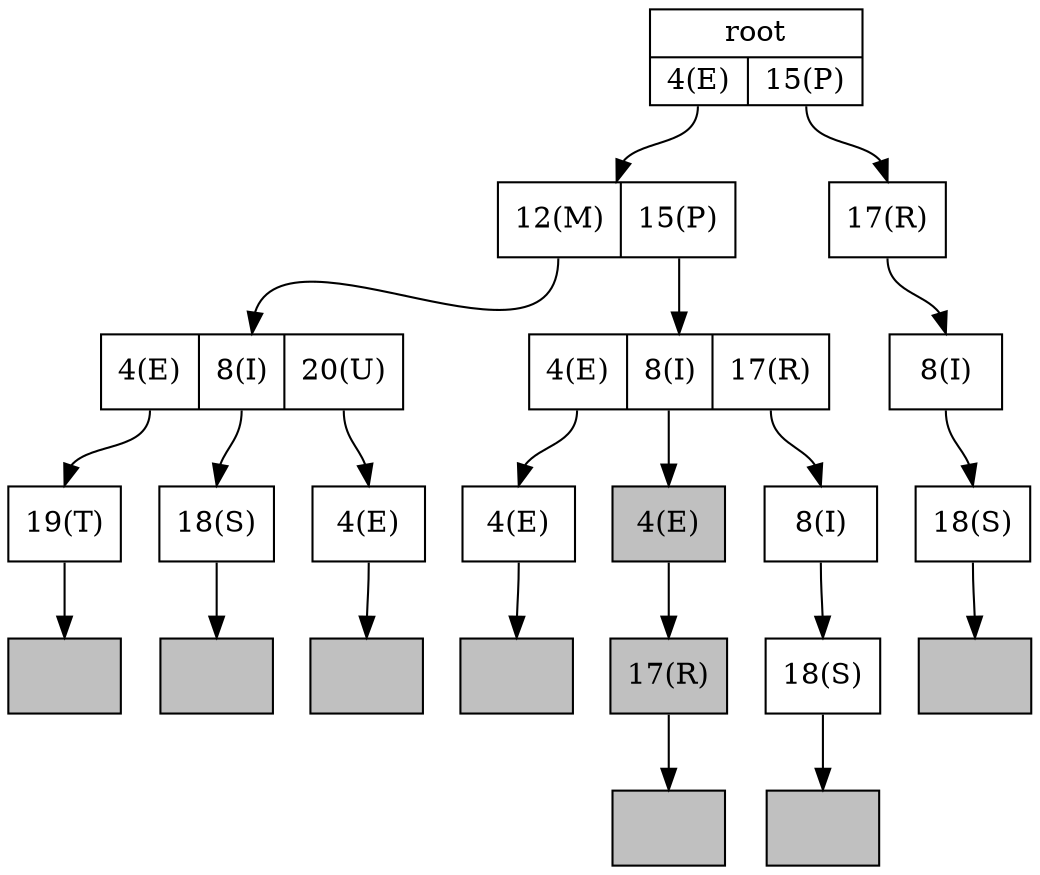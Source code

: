 digraph Trie {
	graph [];
	node [shape = record];

	n0x0x558eb6d4a480 [ label="{root|{<E>4(E)|<P>15(P)}}"];
	n0x0x558eb6d4a480:E:s -> n0x0x558eb6d4ba90:n
	n0x0x558eb6d4a480:P:s -> n0x0x558eb6d4c5f0:n
	n0x0x558eb6d4ba90 [ label="{{<M>12(M)|<P>15(P)}}"];
	n0x0x558eb6d4ba90:M:s -> n0x0x558eb6d4bb70:n
	n0x0x558eb6d4ba90:P:s -> n0x0x558eb6d4bfd0:n
	n0x0x558eb6d4bb70 [ label="{{<E>4(E)|<I>8(I)|<U>20(U)}}"];
	n0x0x558eb6d4bb70:E:s -> n0x0x558eb6d4c430:n
	n0x0x558eb6d4bb70:I:s -> n0x0x558eb6d4be10:n
	n0x0x558eb6d4bb70:U:s -> n0x0x558eb6d4bc50:n
	n0x0x558eb6d4c430 [ label="{{<T>19(T)}}"];
	n0x0x558eb6d4c430:T:s -> n0x0x558eb6d4c510:n
	n0x0x558eb6d4c510 [style=filled, fillcolor=grey, label="{}"];
	n0x0x558eb6d4be10 [ label="{{<S>18(S)}}"];
	n0x0x558eb6d4be10:S:s -> n0x0x558eb6d4bef0:n
	n0x0x558eb6d4bef0 [style=filled, fillcolor=grey, label="{}"];
	n0x0x558eb6d4bc50 [ label="{{<E>4(E)}}"];
	n0x0x558eb6d4bc50:E:s -> n0x0x558eb6d4bd30:n
	n0x0x558eb6d4bd30 [style=filled, fillcolor=grey, label="{}"];
	n0x0x558eb6d4bfd0 [ label="{{<E>4(E)|<I>8(I)|<R>17(R)}}"];
	n0x0x558eb6d4bfd0:E:s -> n0x0x558eb6d4c0b0:n
	n0x0x558eb6d4bfd0:I:s -> n0x0x558eb6d4c270:n
	n0x0x558eb6d4bfd0:R:s -> n0x0x558eb6d4ca50:n
	n0x0x558eb6d4c0b0 [ label="{{<E>4(E)}}"];
	n0x0x558eb6d4c0b0:E:s -> n0x0x558eb6d4c190:n
	n0x0x558eb6d4c190 [style=filled, fillcolor=grey, label="{}"];
	n0x0x558eb6d4c270 [style=filled, fillcolor=grey, label="{{<E>4(E)}}"];
	n0x0x558eb6d4c270:E:s -> n0x0x558eb6d4c350:n
	n0x0x558eb6d4c350 [style=filled, fillcolor=grey, label="{{<R>17(R)}}"];
	n0x0x558eb6d4c350:R:s -> n0x0x558eb6d4c970:n
	n0x0x558eb6d4c970 [style=filled, fillcolor=grey, label="{}"];
	n0x0x558eb6d4ca50 [ label="{{<I>8(I)}}"];
	n0x0x558eb6d4ca50:I:s -> n0x0x558eb6d4cb30:n
	n0x0x558eb6d4cb30 [ label="{{<S>18(S)}}"];
	n0x0x558eb6d4cb30:S:s -> n0x0x558eb6d4cc10:n
	n0x0x558eb6d4cc10 [style=filled, fillcolor=grey, label="{}"];
	n0x0x558eb6d4c5f0 [ label="{{<R>17(R)}}"];
	n0x0x558eb6d4c5f0:R:s -> n0x0x558eb6d4c6d0:n
	n0x0x558eb6d4c6d0 [ label="{{<I>8(I)}}"];
	n0x0x558eb6d4c6d0:I:s -> n0x0x558eb6d4c7b0:n
	n0x0x558eb6d4c7b0 [ label="{{<S>18(S)}}"];
	n0x0x558eb6d4c7b0:S:s -> n0x0x558eb6d4c890:n
	n0x0x558eb6d4c890 [style=filled, fillcolor=grey, label="{}"];

}
